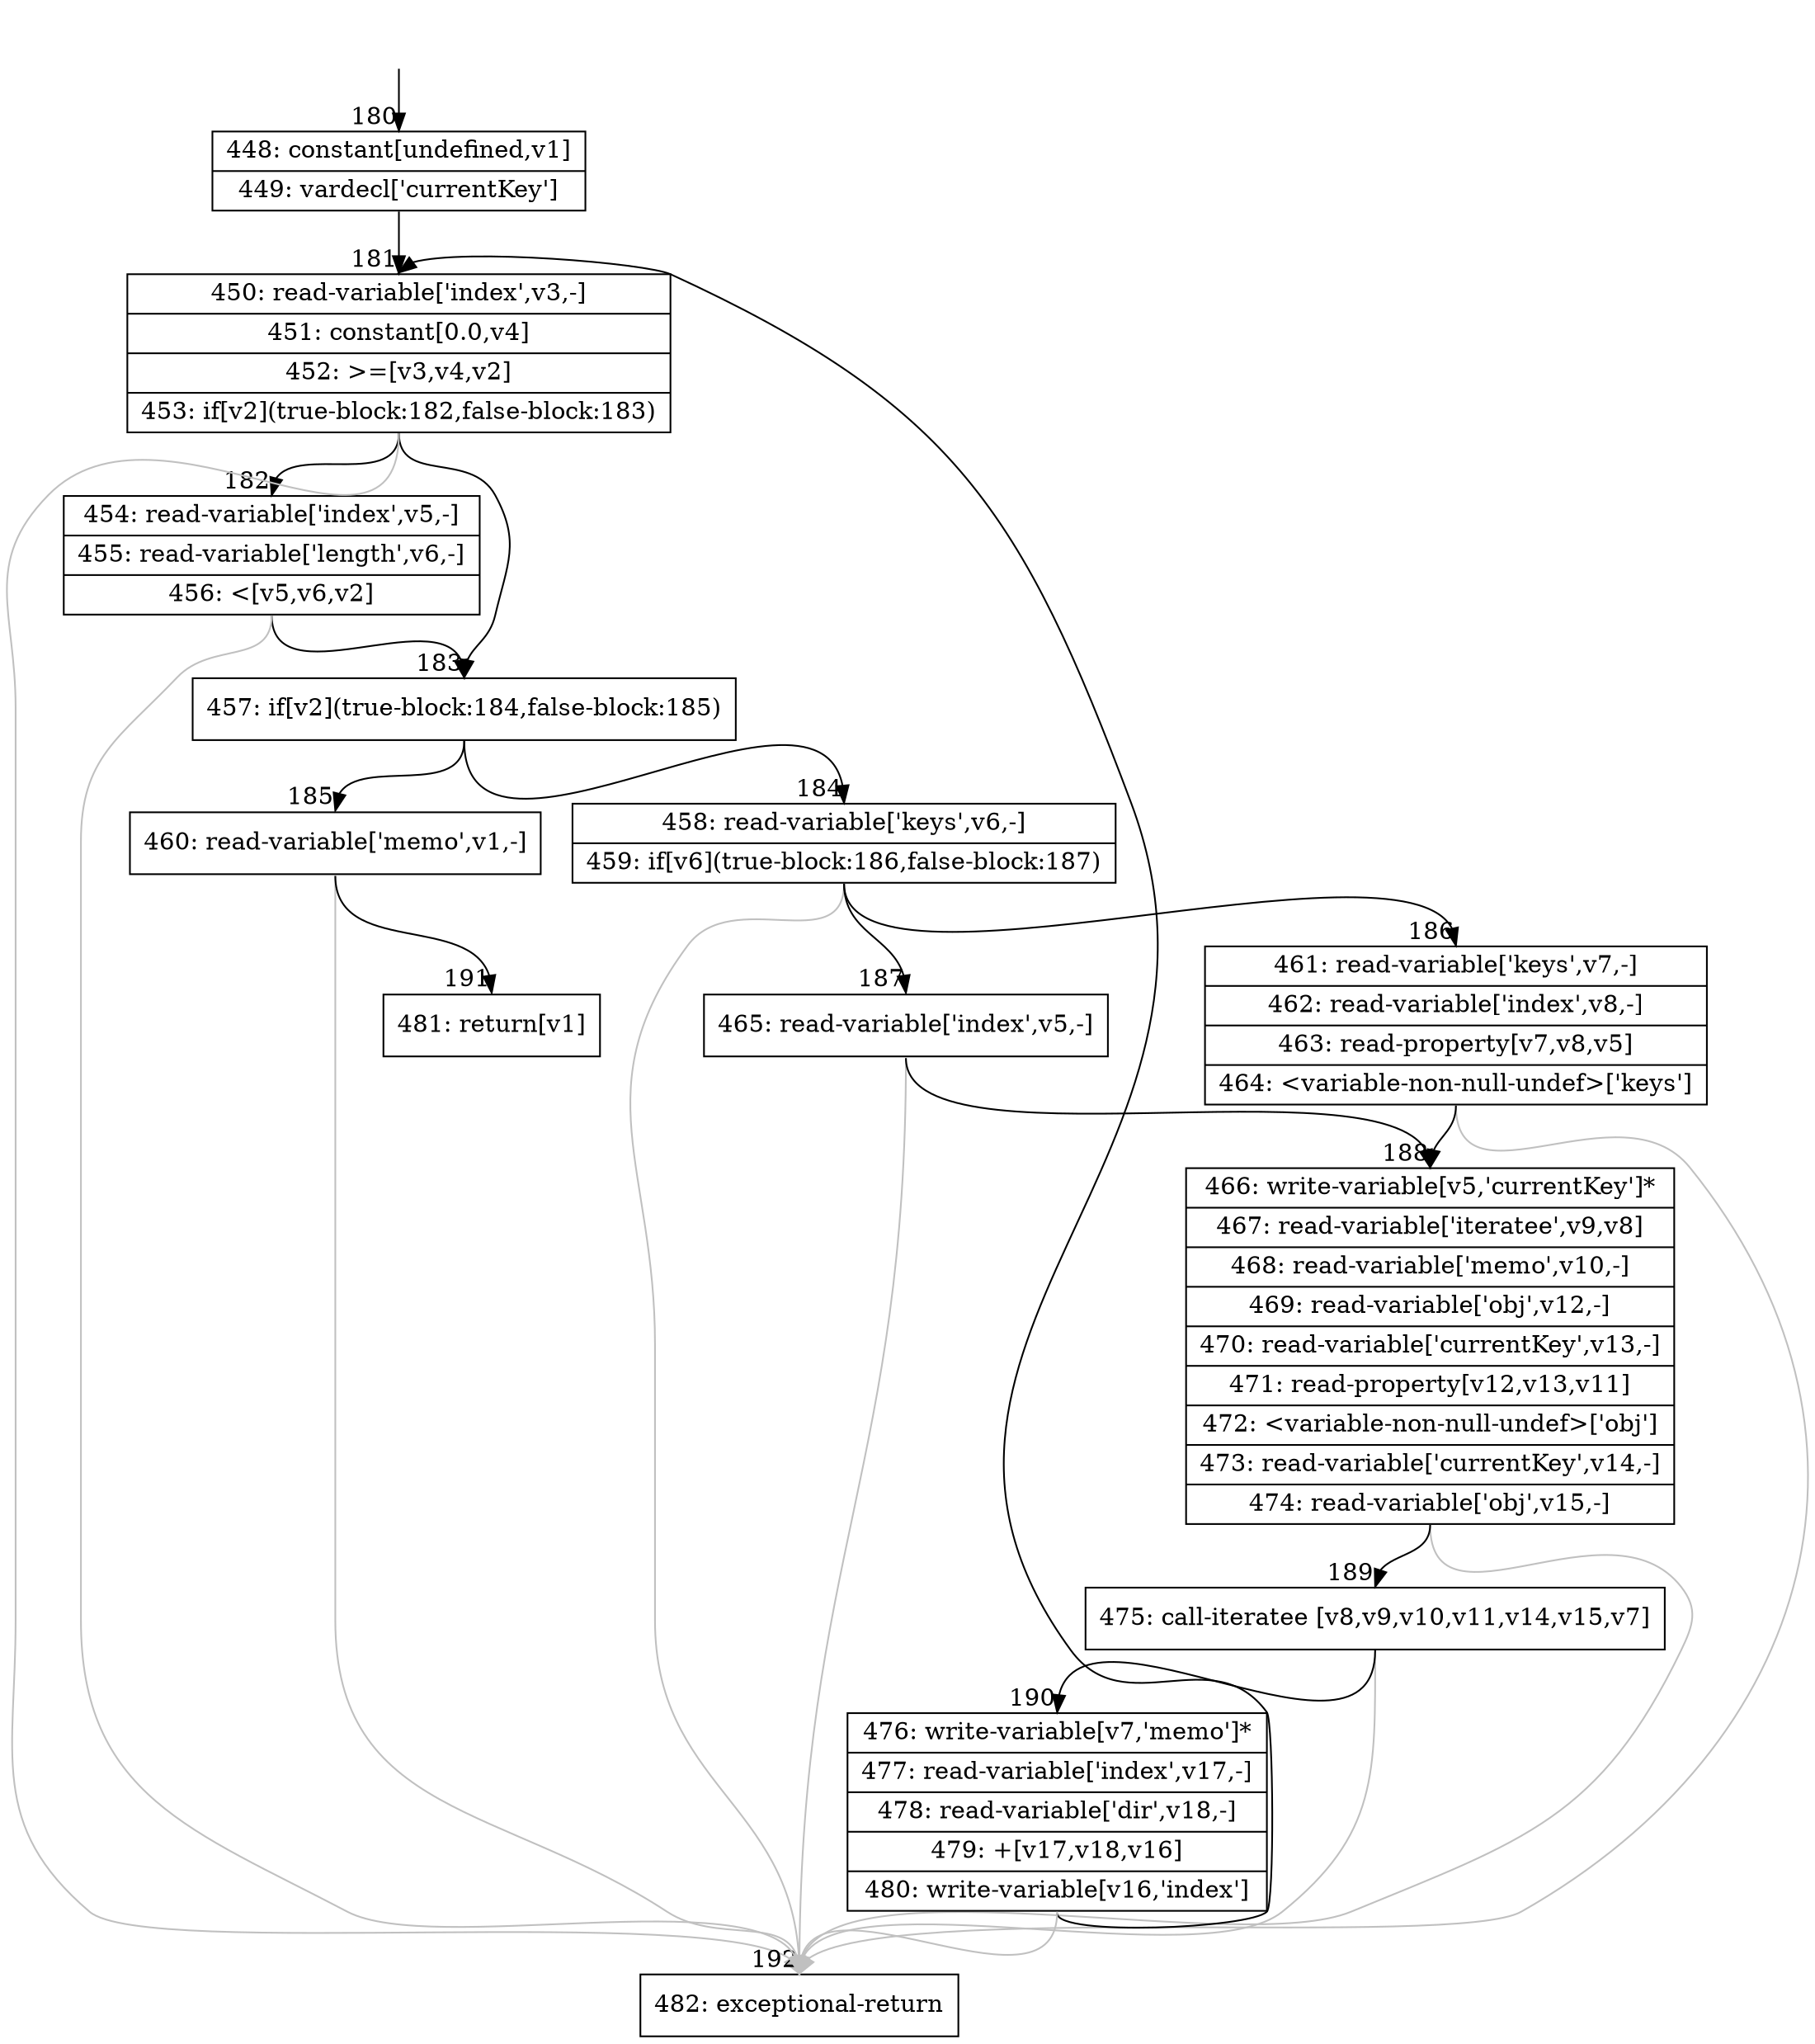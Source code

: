 digraph {
rankdir="TD"
BB_entry21[shape=none,label=""];
BB_entry21 -> BB180 [tailport=s, headport=n, headlabel="    180"]
BB180 [shape=record label="{448: constant[undefined,v1]|449: vardecl['currentKey']}" ] 
BB180 -> BB181 [tailport=s, headport=n, headlabel="      181"]
BB181 [shape=record label="{450: read-variable['index',v3,-]|451: constant[0.0,v4]|452: \>=[v3,v4,v2]|453: if[v2](true-block:182,false-block:183)}" ] 
BB181 -> BB183 [tailport=s, headport=n, headlabel="      183"]
BB181 -> BB182 [tailport=s, headport=n, headlabel="      182"]
BB181 -> BB192 [tailport=s, headport=n, color=gray, headlabel="      192"]
BB182 [shape=record label="{454: read-variable['index',v5,-]|455: read-variable['length',v6,-]|456: \<[v5,v6,v2]}" ] 
BB182 -> BB183 [tailport=s, headport=n]
BB182 -> BB192 [tailport=s, headport=n, color=gray]
BB183 [shape=record label="{457: if[v2](true-block:184,false-block:185)}" ] 
BB183 -> BB184 [tailport=s, headport=n, headlabel="      184"]
BB183 -> BB185 [tailport=s, headport=n, headlabel="      185"]
BB184 [shape=record label="{458: read-variable['keys',v6,-]|459: if[v6](true-block:186,false-block:187)}" ] 
BB184 -> BB186 [tailport=s, headport=n, headlabel="      186"]
BB184 -> BB187 [tailport=s, headport=n, headlabel="      187"]
BB184 -> BB192 [tailport=s, headport=n, color=gray]
BB185 [shape=record label="{460: read-variable['memo',v1,-]}" ] 
BB185 -> BB191 [tailport=s, headport=n, headlabel="      191"]
BB185 -> BB192 [tailport=s, headport=n, color=gray]
BB186 [shape=record label="{461: read-variable['keys',v7,-]|462: read-variable['index',v8,-]|463: read-property[v7,v8,v5]|464: \<variable-non-null-undef\>['keys']}" ] 
BB186 -> BB188 [tailport=s, headport=n, headlabel="      188"]
BB186 -> BB192 [tailport=s, headport=n, color=gray]
BB187 [shape=record label="{465: read-variable['index',v5,-]}" ] 
BB187 -> BB188 [tailport=s, headport=n]
BB187 -> BB192 [tailport=s, headport=n, color=gray]
BB188 [shape=record label="{466: write-variable[v5,'currentKey']*|467: read-variable['iteratee',v9,v8]|468: read-variable['memo',v10,-]|469: read-variable['obj',v12,-]|470: read-variable['currentKey',v13,-]|471: read-property[v12,v13,v11]|472: \<variable-non-null-undef\>['obj']|473: read-variable['currentKey',v14,-]|474: read-variable['obj',v15,-]}" ] 
BB188 -> BB189 [tailport=s, headport=n, headlabel="      189"]
BB188 -> BB192 [tailport=s, headport=n, color=gray]
BB189 [shape=record label="{475: call-iteratee [v8,v9,v10,v11,v14,v15,v7]}" ] 
BB189 -> BB190 [tailport=s, headport=n, headlabel="      190"]
BB189 -> BB192 [tailport=s, headport=n, color=gray]
BB190 [shape=record label="{476: write-variable[v7,'memo']*|477: read-variable['index',v17,-]|478: read-variable['dir',v18,-]|479: +[v17,v18,v16]|480: write-variable[v16,'index']}" ] 
BB190 -> BB181 [tailport=s, headport=n]
BB190 -> BB192 [tailport=s, headport=n, color=gray]
BB191 [shape=record label="{481: return[v1]}" ] 
BB192 [shape=record label="{482: exceptional-return}" ] 
//#$~ 186
}
